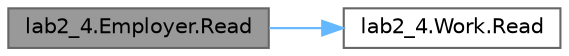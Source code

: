 digraph "lab2_4.Employer.Read"
{
 // LATEX_PDF_SIZE
  bgcolor="transparent";
  edge [fontname=Helvetica,fontsize=10,labelfontname=Helvetica,labelfontsize=10];
  node [fontname=Helvetica,fontsize=10,shape=box,height=0.2,width=0.4];
  rankdir="LR";
  Node1 [id="Node000001",label="lab2_4.Employer.Read",height=0.2,width=0.4,color="gray40", fillcolor="grey60", style="filled", fontcolor="black",tooltip="Функция чтения с консоли Имени работодателя и значений ЗП с КВ работ 1,2,3."];
  Node1 -> Node2 [id="edge1_Node000001_Node000002",color="steelblue1",style="solid",tooltip=" "];
  Node2 [id="Node000002",label="lab2_4.Work.Read",height=0.2,width=0.4,color="grey40", fillcolor="white", style="filled",URL="$classlab2__4_1_1_work.html#a24fa547b15b9d9b665c085e54a558c36",tooltip="Функция чтения с консоли"];
}
